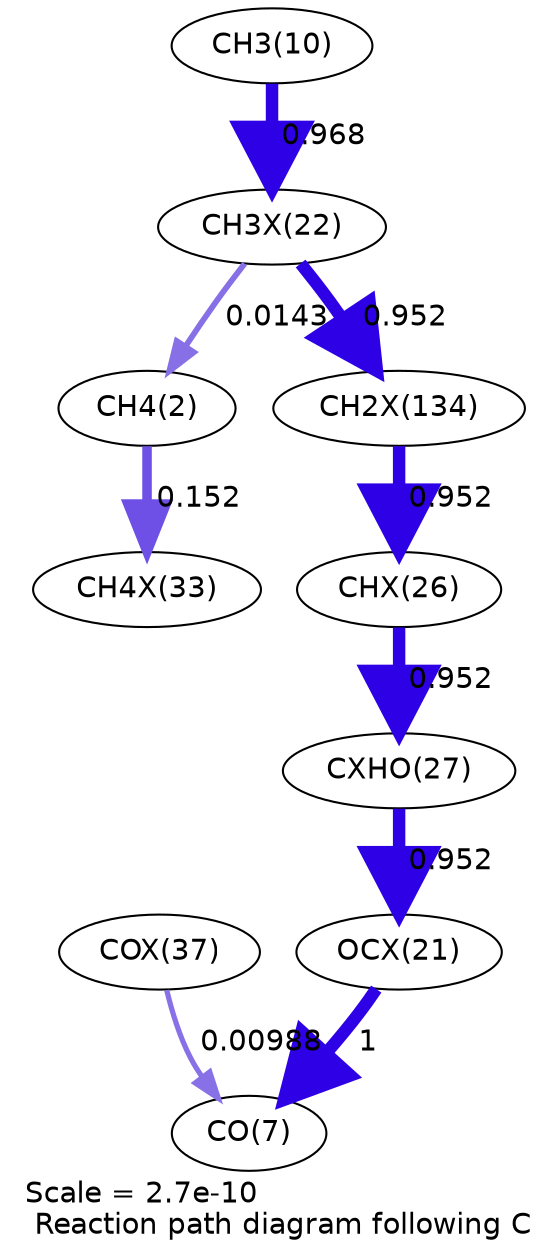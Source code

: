 digraph reaction_paths {
center=1;
s4 -> s33[fontname="Helvetica", penwidth=4.58, arrowsize=2.29, color="0.7, 0.652, 0.9"
, label=" 0.152"];
s28 -> s4[fontname="Helvetica", penwidth=2.79, arrowsize=1.4, color="0.7, 0.514, 0.9"
, label=" 0.0143"];
s12 -> s28[fontname="Helvetica", penwidth=5.98, arrowsize=2.99, color="0.7, 1.47, 0.9"
, label=" 0.968"];
s28 -> s39[fontname="Helvetica", penwidth=5.96, arrowsize=2.98, color="0.7, 1.45, 0.9"
, label=" 0.952"];
s39 -> s31[fontname="Helvetica", penwidth=5.96, arrowsize=2.98, color="0.7, 1.45, 0.9"
, label=" 0.952"];
s31 -> s32[fontname="Helvetica", penwidth=5.96, arrowsize=2.98, color="0.7, 1.45, 0.9"
, label=" 0.952"];
s32 -> s27[fontname="Helvetica", penwidth=5.96, arrowsize=2.98, color="0.7, 1.45, 0.9"
, label=" 0.952"];
s27 -> s9[fontname="Helvetica", penwidth=6, arrowsize=3, color="0.7, 1.5, 0.9"
, label=" 1"];
s37 -> s9[fontname="Helvetica", penwidth=2.51, arrowsize=1.26, color="0.7, 0.51, 0.9"
, label=" 0.00988"];
s4 [ fontname="Helvetica", label="CH4(2)"];
s9 [ fontname="Helvetica", label="CO(7)"];
s12 [ fontname="Helvetica", label="CH3(10)"];
s27 [ fontname="Helvetica", label="OCX(21)"];
s28 [ fontname="Helvetica", label="CH3X(22)"];
s31 [ fontname="Helvetica", label="CHX(26)"];
s32 [ fontname="Helvetica", label="CXHO(27)"];
s33 [ fontname="Helvetica", label="CH4X(33)"];
s37 [ fontname="Helvetica", label="COX(37)"];
s39 [ fontname="Helvetica", label="CH2X(134)"];
 label = "Scale = 2.7e-10\l Reaction path diagram following C";
 fontname = "Helvetica";
}

